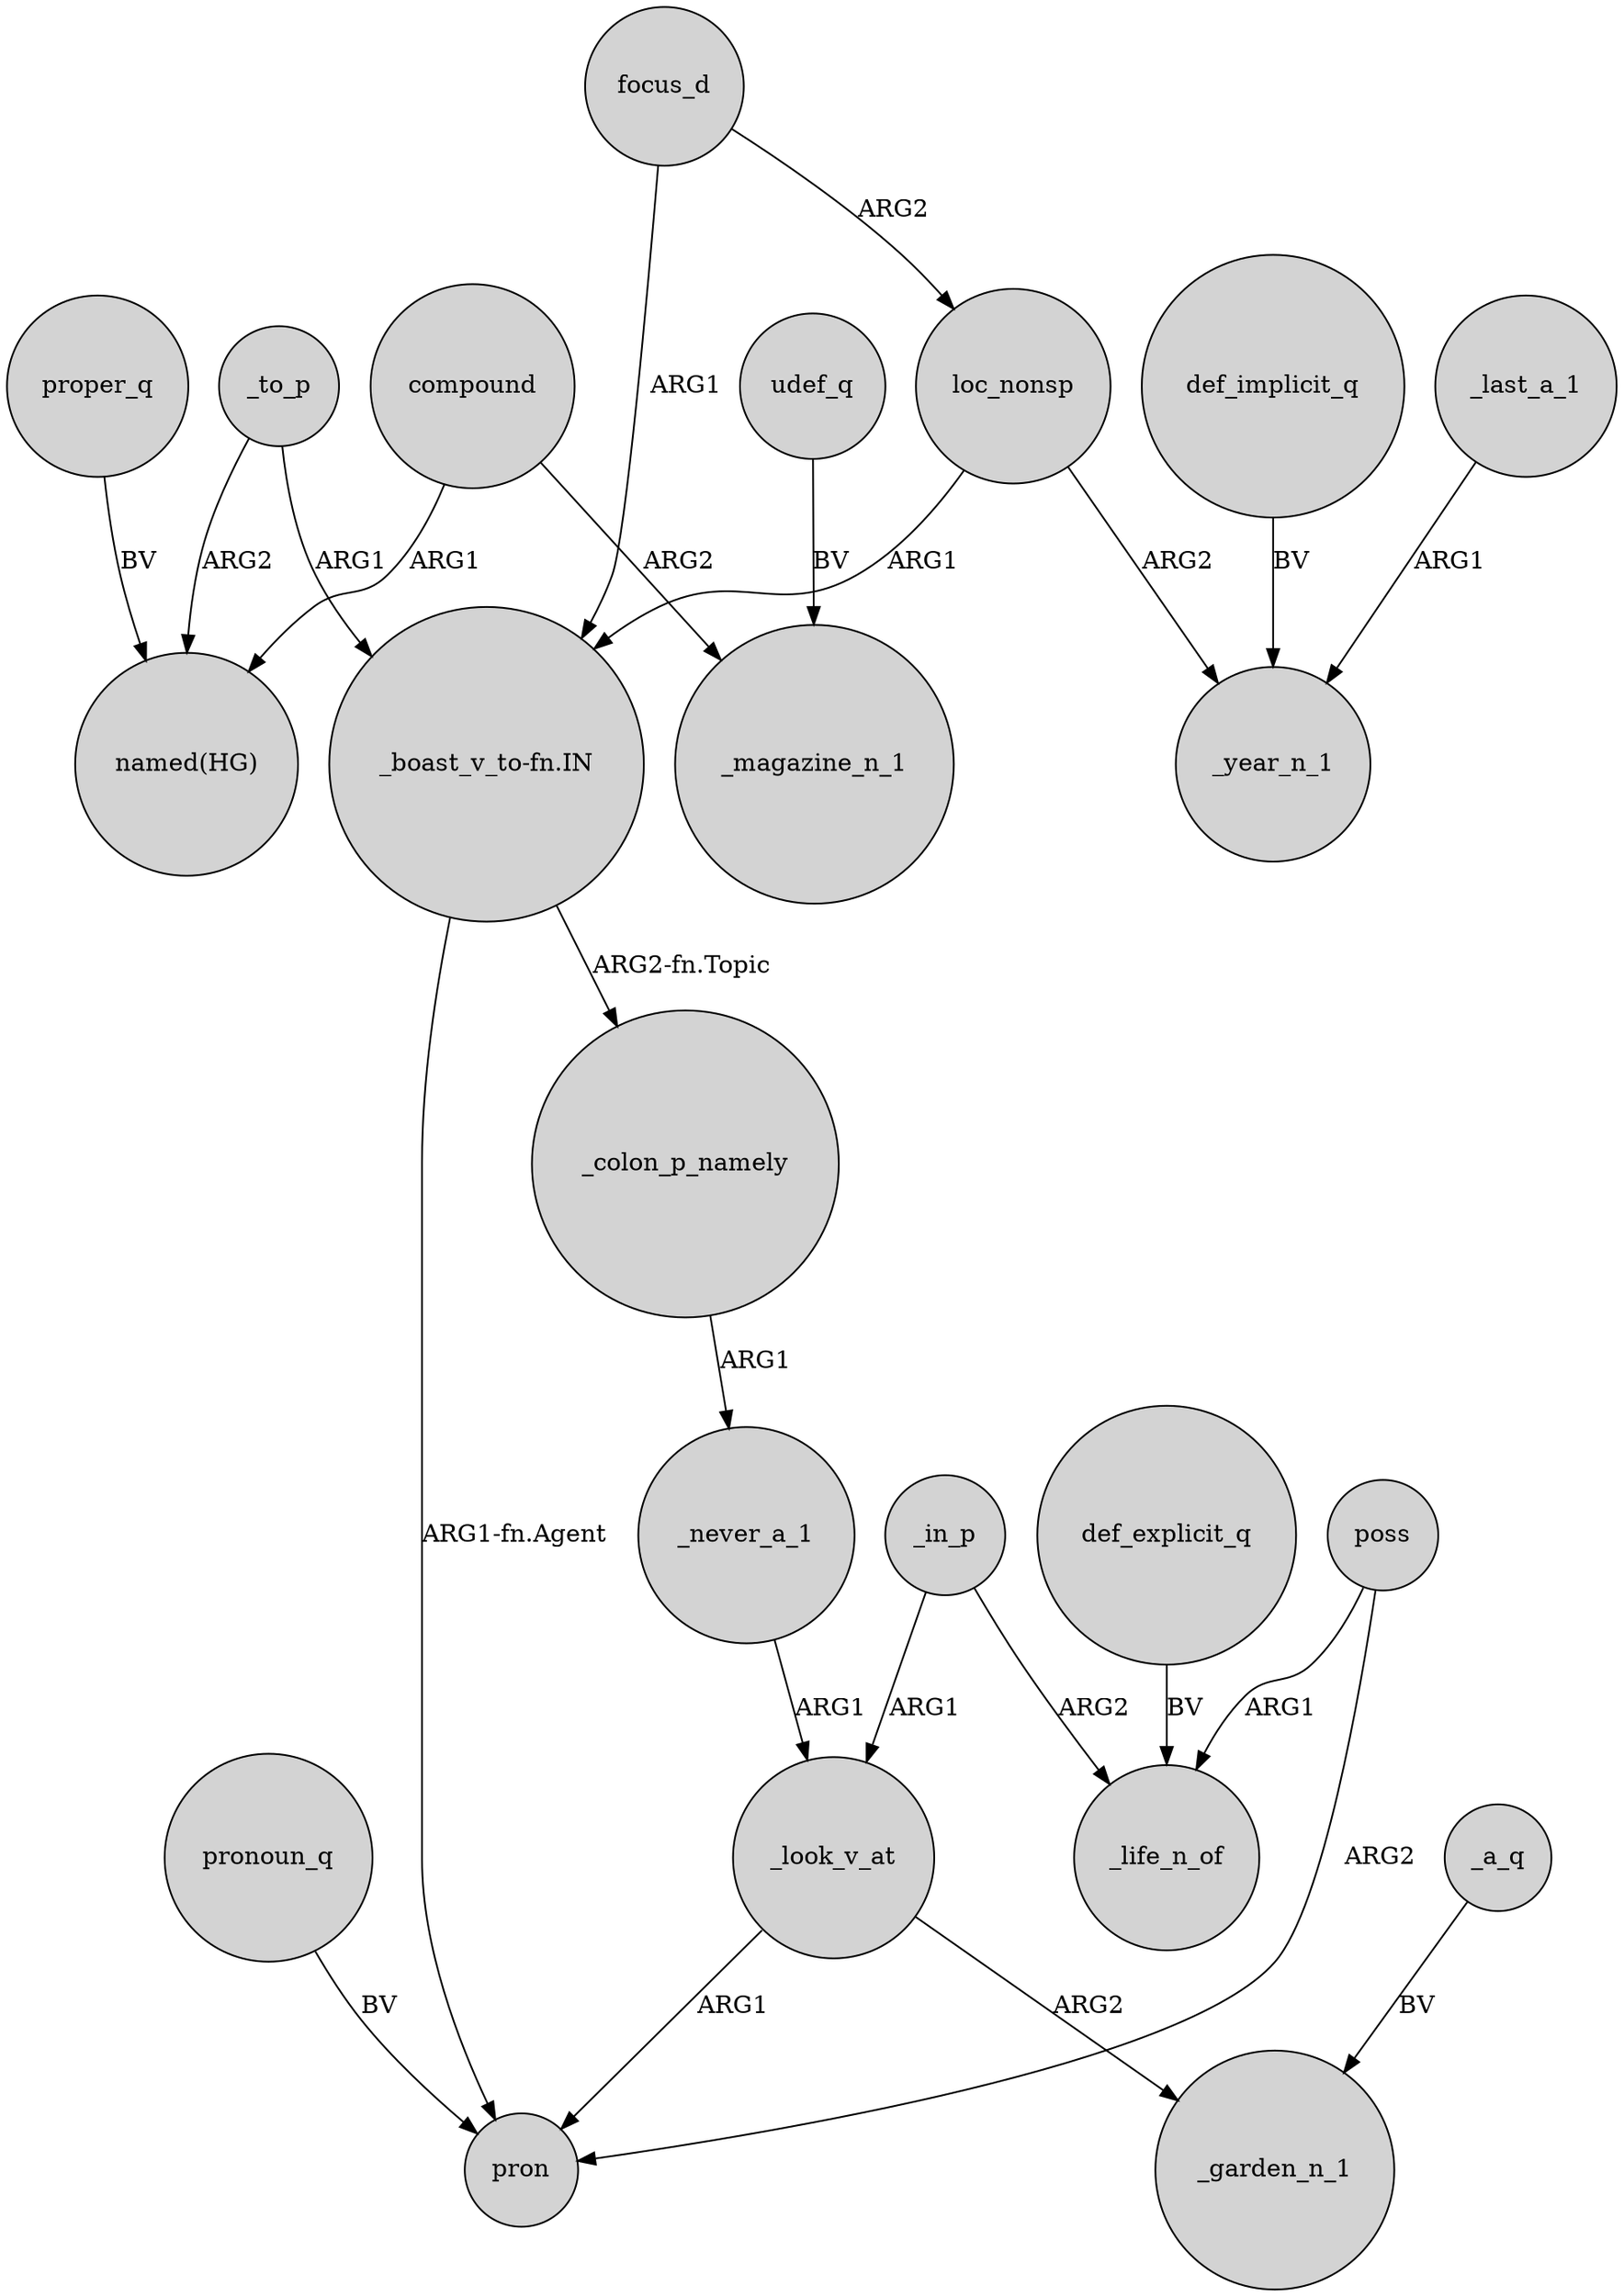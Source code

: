 digraph {
	node [shape=circle style=filled]
	proper_q -> "named(HG)" [label=BV]
	focus_d -> loc_nonsp [label=ARG2]
	_a_q -> _garden_n_1 [label=BV]
	_in_p -> _life_n_of [label=ARG2]
	def_explicit_q -> _life_n_of [label=BV]
	poss -> pron [label=ARG2]
	def_implicit_q -> _year_n_1 [label=BV]
	loc_nonsp -> "_boast_v_to-fn.IN" [label=ARG1]
	_in_p -> _look_v_at [label=ARG1]
	_never_a_1 -> _look_v_at [label=ARG1]
	_to_p -> "_boast_v_to-fn.IN" [label=ARG1]
	_colon_p_namely -> _never_a_1 [label=ARG1]
	poss -> _life_n_of [label=ARG1]
	udef_q -> _magazine_n_1 [label=BV]
	pronoun_q -> pron [label=BV]
	focus_d -> "_boast_v_to-fn.IN" [label=ARG1]
	_to_p -> "named(HG)" [label=ARG2]
	compound -> "named(HG)" [label=ARG1]
	loc_nonsp -> _year_n_1 [label=ARG2]
	"_boast_v_to-fn.IN" -> pron [label="ARG1-fn.Agent"]
	_last_a_1 -> _year_n_1 [label=ARG1]
	compound -> _magazine_n_1 [label=ARG2]
	_look_v_at -> _garden_n_1 [label=ARG2]
	"_boast_v_to-fn.IN" -> _colon_p_namely [label="ARG2-fn.Topic"]
	_look_v_at -> pron [label=ARG1]
}
